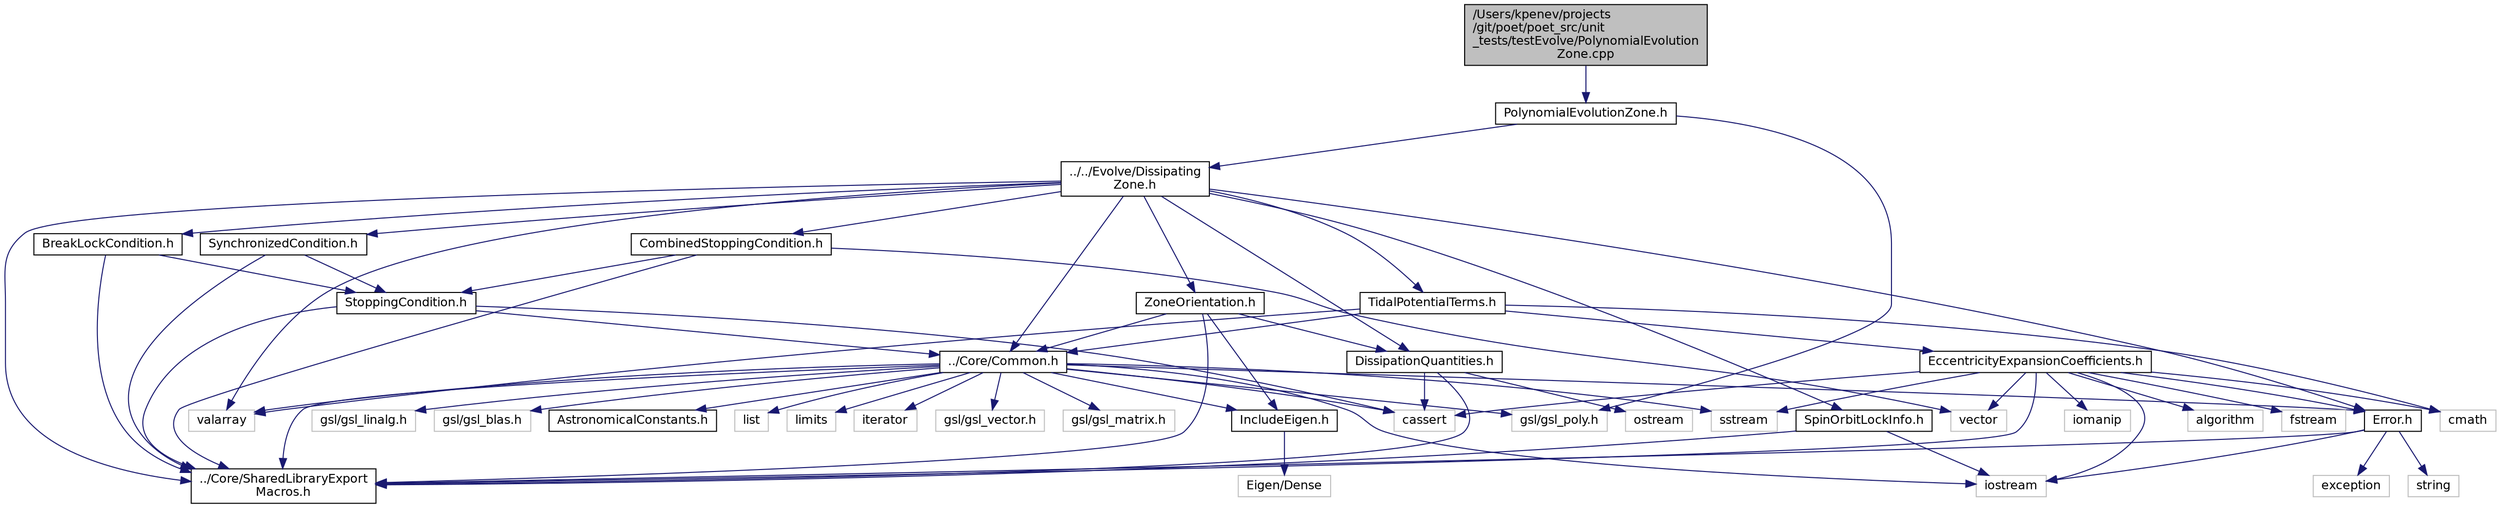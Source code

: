 digraph "/Users/kpenev/projects/git/poet/poet_src/unit_tests/testEvolve/PolynomialEvolutionZone.cpp"
{
 // INTERACTIVE_SVG=YES
  edge [fontname="Helvetica",fontsize="12",labelfontname="Helvetica",labelfontsize="12"];
  node [fontname="Helvetica",fontsize="12",shape=record];
  Node0 [label="/Users/kpenev/projects\l/git/poet/poet_src/unit\l_tests/testEvolve/PolynomialEvolution\lZone.cpp",height=0.2,width=0.4,color="black", fillcolor="grey75", style="filled", fontcolor="black"];
  Node0 -> Node1 [color="midnightblue",fontsize="12",style="solid",fontname="Helvetica"];
  Node1 [label="PolynomialEvolutionZone.h",height=0.2,width=0.4,color="black", fillcolor="white", style="filled",URL="$PolynomialEvolutionZone_8h.html",tooltip="Declare a dissipative zone class where the mass and radius evolution are given by a polynomial..."];
  Node1 -> Node2 [color="midnightblue",fontsize="12",style="solid",fontname="Helvetica"];
  Node2 [label="../../Evolve/Dissipating\lZone.h",height=0.2,width=0.4,color="black", fillcolor="white", style="filled",URL="$DissipatingZone_8h.html",tooltip="Declares a class representing one zone of a body dissipative to tidal distortions. "];
  Node2 -> Node3 [color="midnightblue",fontsize="12",style="solid",fontname="Helvetica"];
  Node3 [label="ZoneOrientation.h",height=0.2,width=0.4,color="black", fillcolor="white", style="filled",URL="$ZoneOrientation_8h.html",tooltip="Declares a class for orientations of zones of DissipatingBody objects. "];
  Node3 -> Node4 [color="midnightblue",fontsize="12",style="solid",fontname="Helvetica"];
  Node4 [label="../Core/SharedLibraryExport\lMacros.h",height=0.2,width=0.4,color="black", fillcolor="white", style="filled",URL="$SharedLibraryExportMacros_8h_source.html"];
  Node3 -> Node5 [color="midnightblue",fontsize="12",style="solid",fontname="Helvetica"];
  Node5 [label="DissipationQuantities.h",height=0.2,width=0.4,color="black", fillcolor="white", style="filled",URL="$DissipationQuantities_8h.html",tooltip="Declaration of enumerations of dissipation quantities and derivatives. "];
  Node5 -> Node4 [color="midnightblue",fontsize="12",style="solid",fontname="Helvetica"];
  Node5 -> Node6 [color="midnightblue",fontsize="12",style="solid",fontname="Helvetica"];
  Node6 [label="ostream",height=0.2,width=0.4,color="grey75", fillcolor="white", style="filled"];
  Node5 -> Node7 [color="midnightblue",fontsize="12",style="solid",fontname="Helvetica"];
  Node7 [label="cassert",height=0.2,width=0.4,color="grey75", fillcolor="white", style="filled"];
  Node3 -> Node8 [color="midnightblue",fontsize="12",style="solid",fontname="Helvetica"];
  Node8 [label="../Core/Common.h",height=0.2,width=0.4,color="black", fillcolor="white", style="filled",URL="$Core_2Common_8h.html",tooltip="Declaration of some general purpose utilities. "];
  Node8 -> Node9 [color="midnightblue",fontsize="12",style="solid",fontname="Helvetica"];
  Node9 [label="list",height=0.2,width=0.4,color="grey75", fillcolor="white", style="filled"];
  Node8 -> Node10 [color="midnightblue",fontsize="12",style="solid",fontname="Helvetica"];
  Node10 [label="valarray",height=0.2,width=0.4,color="grey75", fillcolor="white", style="filled"];
  Node8 -> Node11 [color="midnightblue",fontsize="12",style="solid",fontname="Helvetica"];
  Node11 [label="limits",height=0.2,width=0.4,color="grey75", fillcolor="white", style="filled"];
  Node8 -> Node12 [color="midnightblue",fontsize="12",style="solid",fontname="Helvetica"];
  Node12 [label="sstream",height=0.2,width=0.4,color="grey75", fillcolor="white", style="filled"];
  Node8 -> Node13 [color="midnightblue",fontsize="12",style="solid",fontname="Helvetica"];
  Node13 [label="iostream",height=0.2,width=0.4,color="grey75", fillcolor="white", style="filled"];
  Node8 -> Node14 [color="midnightblue",fontsize="12",style="solid",fontname="Helvetica"];
  Node14 [label="iterator",height=0.2,width=0.4,color="grey75", fillcolor="white", style="filled"];
  Node8 -> Node15 [color="midnightblue",fontsize="12",style="solid",fontname="Helvetica"];
  Node15 [label="gsl/gsl_vector.h",height=0.2,width=0.4,color="grey75", fillcolor="white", style="filled"];
  Node8 -> Node16 [color="midnightblue",fontsize="12",style="solid",fontname="Helvetica"];
  Node16 [label="gsl/gsl_matrix.h",height=0.2,width=0.4,color="grey75", fillcolor="white", style="filled"];
  Node8 -> Node17 [color="midnightblue",fontsize="12",style="solid",fontname="Helvetica"];
  Node17 [label="gsl/gsl_linalg.h",height=0.2,width=0.4,color="grey75", fillcolor="white", style="filled"];
  Node8 -> Node18 [color="midnightblue",fontsize="12",style="solid",fontname="Helvetica"];
  Node18 [label="gsl/gsl_blas.h",height=0.2,width=0.4,color="grey75", fillcolor="white", style="filled"];
  Node8 -> Node19 [color="midnightblue",fontsize="12",style="solid",fontname="Helvetica"];
  Node19 [label="gsl/gsl_poly.h",height=0.2,width=0.4,color="grey75", fillcolor="white", style="filled"];
  Node8 -> Node7 [color="midnightblue",fontsize="12",style="solid",fontname="Helvetica"];
  Node8 -> Node4 [color="midnightblue",fontsize="12",style="solid",fontname="Helvetica"];
  Node8 -> Node20 [color="midnightblue",fontsize="12",style="solid",fontname="Helvetica"];
  Node20 [label="Error.h",height=0.2,width=0.4,color="black", fillcolor="white", style="filled",URL="$Error_8h.html",tooltip="Defines the exception hierarchy used by this code. "];
  Node20 -> Node4 [color="midnightblue",fontsize="12",style="solid",fontname="Helvetica"];
  Node20 -> Node13 [color="midnightblue",fontsize="12",style="solid",fontname="Helvetica"];
  Node20 -> Node21 [color="midnightblue",fontsize="12",style="solid",fontname="Helvetica"];
  Node21 [label="exception",height=0.2,width=0.4,color="grey75", fillcolor="white", style="filled"];
  Node20 -> Node22 [color="midnightblue",fontsize="12",style="solid",fontname="Helvetica"];
  Node22 [label="string",height=0.2,width=0.4,color="grey75", fillcolor="white", style="filled"];
  Node8 -> Node23 [color="midnightblue",fontsize="12",style="solid",fontname="Helvetica"];
  Node23 [label="AstronomicalConstants.h",height=0.2,width=0.4,color="black", fillcolor="white", style="filled",URL="$AstronomicalConstants_8h.html",tooltip="Defines various astronomical constants. "];
  Node8 -> Node24 [color="midnightblue",fontsize="12",style="solid",fontname="Helvetica"];
  Node24 [label="IncludeEigen.h",height=0.2,width=0.4,color="black", fillcolor="white", style="filled",URL="$IncludeEigen_8h_source.html"];
  Node24 -> Node25 [color="midnightblue",fontsize="12",style="solid",fontname="Helvetica"];
  Node25 [label="Eigen/Dense",height=0.2,width=0.4,color="grey75", fillcolor="white", style="filled"];
  Node3 -> Node24 [color="midnightblue",fontsize="12",style="solid",fontname="Helvetica"];
  Node2 -> Node4 [color="midnightblue",fontsize="12",style="solid",fontname="Helvetica"];
  Node2 -> Node20 [color="midnightblue",fontsize="12",style="solid",fontname="Helvetica"];
  Node2 -> Node26 [color="midnightblue",fontsize="12",style="solid",fontname="Helvetica"];
  Node26 [label="TidalPotentialTerms.h",height=0.2,width=0.4,color="black", fillcolor="white", style="filled",URL="$TidalPotentialTerms_8h.html",tooltip="Declare an interface for evaluating the expansion of the tidal potential. "];
  Node26 -> Node27 [color="midnightblue",fontsize="12",style="solid",fontname="Helvetica"];
  Node27 [label="cmath",height=0.2,width=0.4,color="grey75", fillcolor="white", style="filled"];
  Node26 -> Node10 [color="midnightblue",fontsize="12",style="solid",fontname="Helvetica"];
  Node26 -> Node28 [color="midnightblue",fontsize="12",style="solid",fontname="Helvetica"];
  Node28 [label="EccentricityExpansionCoefficients.h",height=0.2,width=0.4,color="black", fillcolor="white", style="filled",URL="$EccentricityExpansionCoefficients_8h.html",tooltip="Declares a class which provides the [  coefficients]{InclinationEccentricity_pms1}. "];
  Node28 -> Node4 [color="midnightblue",fontsize="12",style="solid",fontname="Helvetica"];
  Node28 -> Node20 [color="midnightblue",fontsize="12",style="solid",fontname="Helvetica"];
  Node28 -> Node29 [color="midnightblue",fontsize="12",style="solid",fontname="Helvetica"];
  Node29 [label="vector",height=0.2,width=0.4,color="grey75", fillcolor="white", style="filled"];
  Node28 -> Node30 [color="midnightblue",fontsize="12",style="solid",fontname="Helvetica"];
  Node30 [label="fstream",height=0.2,width=0.4,color="grey75", fillcolor="white", style="filled"];
  Node28 -> Node31 [color="midnightblue",fontsize="12",style="solid",fontname="Helvetica"];
  Node31 [label="iomanip",height=0.2,width=0.4,color="grey75", fillcolor="white", style="filled"];
  Node28 -> Node27 [color="midnightblue",fontsize="12",style="solid",fontname="Helvetica"];
  Node28 -> Node13 [color="midnightblue",fontsize="12",style="solid",fontname="Helvetica"];
  Node28 -> Node12 [color="midnightblue",fontsize="12",style="solid",fontname="Helvetica"];
  Node28 -> Node7 [color="midnightblue",fontsize="12",style="solid",fontname="Helvetica"];
  Node28 -> Node32 [color="midnightblue",fontsize="12",style="solid",fontname="Helvetica"];
  Node32 [label="algorithm",height=0.2,width=0.4,color="grey75", fillcolor="white", style="filled"];
  Node26 -> Node8 [color="midnightblue",fontsize="12",style="solid",fontname="Helvetica"];
  Node2 -> Node5 [color="midnightblue",fontsize="12",style="solid",fontname="Helvetica"];
  Node2 -> Node33 [color="midnightblue",fontsize="12",style="solid",fontname="Helvetica"];
  Node33 [label="SpinOrbitLockInfo.h",height=0.2,width=0.4,color="black", fillcolor="white", style="filled",URL="$SpinOrbitLockInfo_8h.html",tooltip="Defines the SpinOrbitLockInfo class. "];
  Node33 -> Node4 [color="midnightblue",fontsize="12",style="solid",fontname="Helvetica"];
  Node33 -> Node13 [color="midnightblue",fontsize="12",style="solid",fontname="Helvetica"];
  Node2 -> Node34 [color="midnightblue",fontsize="12",style="solid",fontname="Helvetica"];
  Node34 [label="CombinedStoppingCondition.h",height=0.2,width=0.4,color="black", fillcolor="white", style="filled",URL="$CombinedStoppingCondition_8h.html",tooltip="Declares a class for a stopping condition that combines other stopping conditions. "];
  Node34 -> Node4 [color="midnightblue",fontsize="12",style="solid",fontname="Helvetica"];
  Node34 -> Node35 [color="midnightblue",fontsize="12",style="solid",fontname="Helvetica"];
  Node35 [label="StoppingCondition.h",height=0.2,width=0.4,color="black", fillcolor="white", style="filled",URL="$StoppingCondition_8h.html",tooltip="Defines the various stopping conditions needed by OrbitSolver. "];
  Node35 -> Node4 [color="midnightblue",fontsize="12",style="solid",fontname="Helvetica"];
  Node35 -> Node8 [color="midnightblue",fontsize="12",style="solid",fontname="Helvetica"];
  Node35 -> Node7 [color="midnightblue",fontsize="12",style="solid",fontname="Helvetica"];
  Node34 -> Node29 [color="midnightblue",fontsize="12",style="solid",fontname="Helvetica"];
  Node2 -> Node36 [color="midnightblue",fontsize="12",style="solid",fontname="Helvetica"];
  Node36 [label="BreakLockCondition.h",height=0.2,width=0.4,color="black", fillcolor="white", style="filled",URL="$BreakLockCondition_8h.html",tooltip="Declares a class for a stopping condition monitoring when a locked zone loses the lock..."];
  Node36 -> Node4 [color="midnightblue",fontsize="12",style="solid",fontname="Helvetica"];
  Node36 -> Node35 [color="midnightblue",fontsize="12",style="solid",fontname="Helvetica"];
  Node2 -> Node37 [color="midnightblue",fontsize="12",style="solid",fontname="Helvetica"];
  Node37 [label="SynchronizedCondition.h",height=0.2,width=0.4,color="black", fillcolor="white", style="filled",URL="$SynchronizedCondition_8h.html",tooltip="Declares a stopping condition monitoring spin-orbit synchronization. "];
  Node37 -> Node4 [color="midnightblue",fontsize="12",style="solid",fontname="Helvetica"];
  Node37 -> Node35 [color="midnightblue",fontsize="12",style="solid",fontname="Helvetica"];
  Node2 -> Node8 [color="midnightblue",fontsize="12",style="solid",fontname="Helvetica"];
  Node2 -> Node10 [color="midnightblue",fontsize="12",style="solid",fontname="Helvetica"];
  Node1 -> Node19 [color="midnightblue",fontsize="12",style="solid",fontname="Helvetica"];
}
